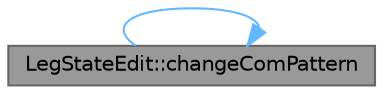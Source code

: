 digraph "LegStateEdit::changeComPattern"
{
 // LATEX_PDF_SIZE
  bgcolor="transparent";
  edge [fontname=Helvetica,fontsize=10,labelfontname=Helvetica,labelfontsize=10];
  node [fontname=Helvetica,fontsize=10,shape=box,height=0.2,width=0.4];
  rankdir="RL";
  Node1 [id="Node000001",label="LegStateEdit::changeComPattern",height=0.2,width=0.4,color="gray40", fillcolor="grey60", style="filled", fontcolor="black",tooltip="重心のデータを変更する．"];
  Node1 -> Node1 [id="edge1_Node000001_Node000001",dir="back",color="steelblue1",style="solid",tooltip=" "];
}
